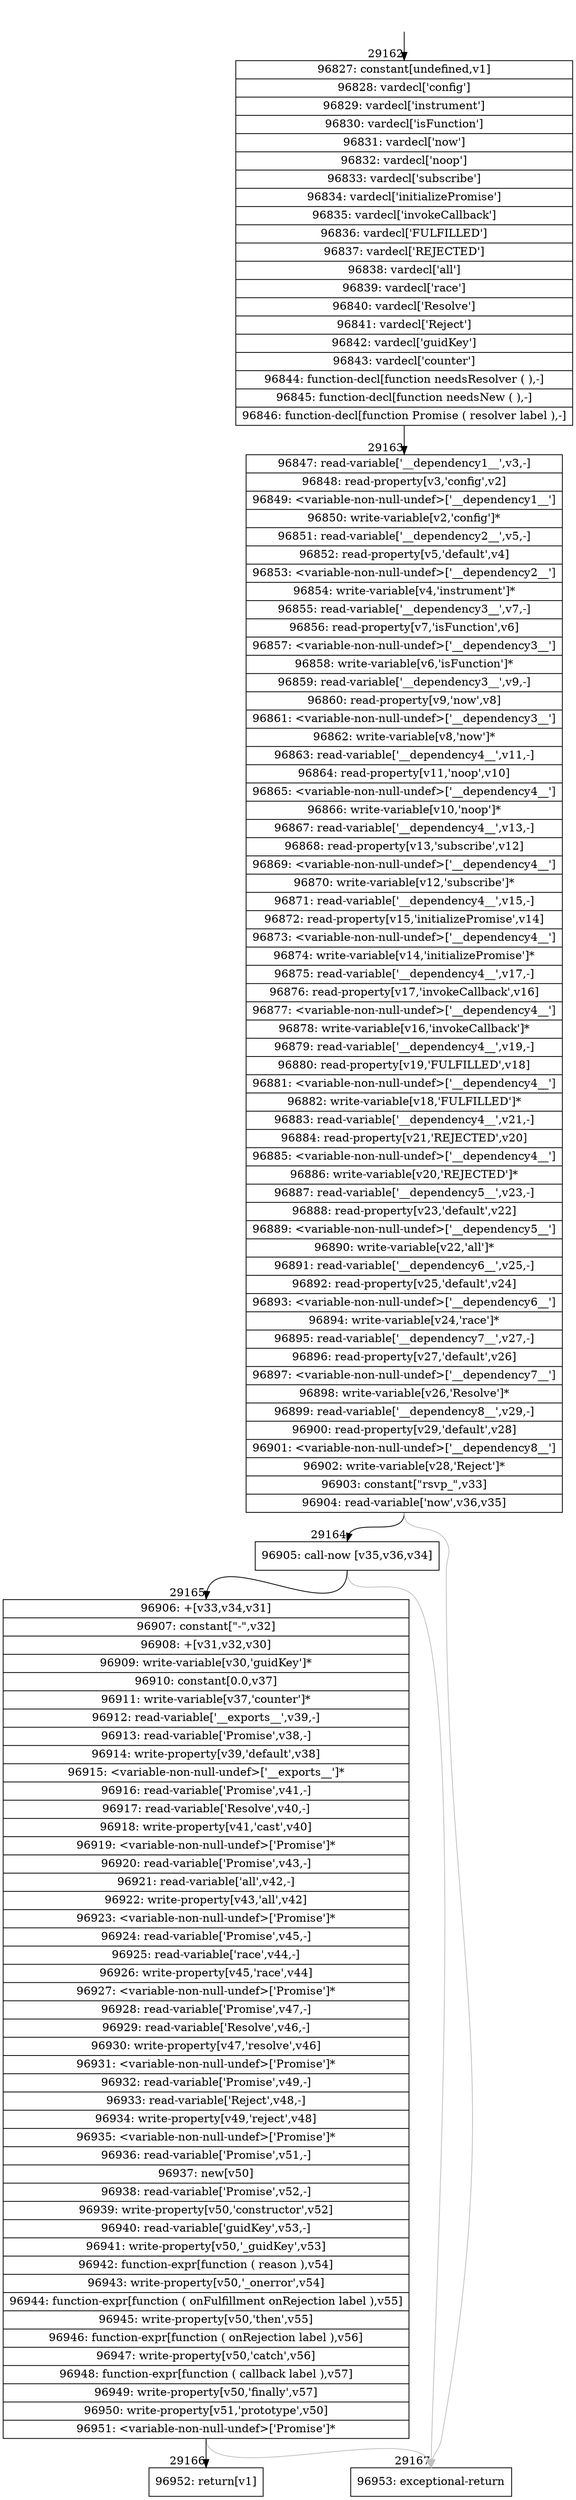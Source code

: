 digraph {
rankdir="TD"
BB_entry2568[shape=none,label=""];
BB_entry2568 -> BB29162 [tailport=s, headport=n, headlabel="    29162"]
BB29162 [shape=record label="{96827: constant[undefined,v1]|96828: vardecl['config']|96829: vardecl['instrument']|96830: vardecl['isFunction']|96831: vardecl['now']|96832: vardecl['noop']|96833: vardecl['subscribe']|96834: vardecl['initializePromise']|96835: vardecl['invokeCallback']|96836: vardecl['FULFILLED']|96837: vardecl['REJECTED']|96838: vardecl['all']|96839: vardecl['race']|96840: vardecl['Resolve']|96841: vardecl['Reject']|96842: vardecl['guidKey']|96843: vardecl['counter']|96844: function-decl[function needsResolver ( ),-]|96845: function-decl[function needsNew ( ),-]|96846: function-decl[function Promise ( resolver label ),-]}" ] 
BB29162 -> BB29163 [tailport=s, headport=n, headlabel="      29163"]
BB29163 [shape=record label="{96847: read-variable['__dependency1__',v3,-]|96848: read-property[v3,'config',v2]|96849: \<variable-non-null-undef\>['__dependency1__']|96850: write-variable[v2,'config']*|96851: read-variable['__dependency2__',v5,-]|96852: read-property[v5,'default',v4]|96853: \<variable-non-null-undef\>['__dependency2__']|96854: write-variable[v4,'instrument']*|96855: read-variable['__dependency3__',v7,-]|96856: read-property[v7,'isFunction',v6]|96857: \<variable-non-null-undef\>['__dependency3__']|96858: write-variable[v6,'isFunction']*|96859: read-variable['__dependency3__',v9,-]|96860: read-property[v9,'now',v8]|96861: \<variable-non-null-undef\>['__dependency3__']|96862: write-variable[v8,'now']*|96863: read-variable['__dependency4__',v11,-]|96864: read-property[v11,'noop',v10]|96865: \<variable-non-null-undef\>['__dependency4__']|96866: write-variable[v10,'noop']*|96867: read-variable['__dependency4__',v13,-]|96868: read-property[v13,'subscribe',v12]|96869: \<variable-non-null-undef\>['__dependency4__']|96870: write-variable[v12,'subscribe']*|96871: read-variable['__dependency4__',v15,-]|96872: read-property[v15,'initializePromise',v14]|96873: \<variable-non-null-undef\>['__dependency4__']|96874: write-variable[v14,'initializePromise']*|96875: read-variable['__dependency4__',v17,-]|96876: read-property[v17,'invokeCallback',v16]|96877: \<variable-non-null-undef\>['__dependency4__']|96878: write-variable[v16,'invokeCallback']*|96879: read-variable['__dependency4__',v19,-]|96880: read-property[v19,'FULFILLED',v18]|96881: \<variable-non-null-undef\>['__dependency4__']|96882: write-variable[v18,'FULFILLED']*|96883: read-variable['__dependency4__',v21,-]|96884: read-property[v21,'REJECTED',v20]|96885: \<variable-non-null-undef\>['__dependency4__']|96886: write-variable[v20,'REJECTED']*|96887: read-variable['__dependency5__',v23,-]|96888: read-property[v23,'default',v22]|96889: \<variable-non-null-undef\>['__dependency5__']|96890: write-variable[v22,'all']*|96891: read-variable['__dependency6__',v25,-]|96892: read-property[v25,'default',v24]|96893: \<variable-non-null-undef\>['__dependency6__']|96894: write-variable[v24,'race']*|96895: read-variable['__dependency7__',v27,-]|96896: read-property[v27,'default',v26]|96897: \<variable-non-null-undef\>['__dependency7__']|96898: write-variable[v26,'Resolve']*|96899: read-variable['__dependency8__',v29,-]|96900: read-property[v29,'default',v28]|96901: \<variable-non-null-undef\>['__dependency8__']|96902: write-variable[v28,'Reject']*|96903: constant[\"rsvp_\",v33]|96904: read-variable['now',v36,v35]}" ] 
BB29163 -> BB29164 [tailport=s, headport=n, headlabel="      29164"]
BB29163 -> BB29167 [tailport=s, headport=n, color=gray, headlabel="      29167"]
BB29164 [shape=record label="{96905: call-now [v35,v36,v34]}" ] 
BB29164 -> BB29165 [tailport=s, headport=n, headlabel="      29165"]
BB29164 -> BB29167 [tailport=s, headport=n, color=gray]
BB29165 [shape=record label="{96906: +[v33,v34,v31]|96907: constant[\"-\",v32]|96908: +[v31,v32,v30]|96909: write-variable[v30,'guidKey']*|96910: constant[0.0,v37]|96911: write-variable[v37,'counter']*|96912: read-variable['__exports__',v39,-]|96913: read-variable['Promise',v38,-]|96914: write-property[v39,'default',v38]|96915: \<variable-non-null-undef\>['__exports__']*|96916: read-variable['Promise',v41,-]|96917: read-variable['Resolve',v40,-]|96918: write-property[v41,'cast',v40]|96919: \<variable-non-null-undef\>['Promise']*|96920: read-variable['Promise',v43,-]|96921: read-variable['all',v42,-]|96922: write-property[v43,'all',v42]|96923: \<variable-non-null-undef\>['Promise']*|96924: read-variable['Promise',v45,-]|96925: read-variable['race',v44,-]|96926: write-property[v45,'race',v44]|96927: \<variable-non-null-undef\>['Promise']*|96928: read-variable['Promise',v47,-]|96929: read-variable['Resolve',v46,-]|96930: write-property[v47,'resolve',v46]|96931: \<variable-non-null-undef\>['Promise']*|96932: read-variable['Promise',v49,-]|96933: read-variable['Reject',v48,-]|96934: write-property[v49,'reject',v48]|96935: \<variable-non-null-undef\>['Promise']*|96936: read-variable['Promise',v51,-]|96937: new[v50]|96938: read-variable['Promise',v52,-]|96939: write-property[v50,'constructor',v52]|96940: read-variable['guidKey',v53,-]|96941: write-property[v50,'_guidKey',v53]|96942: function-expr[function ( reason ),v54]|96943: write-property[v50,'_onerror',v54]|96944: function-expr[function ( onFulfillment onRejection label ),v55]|96945: write-property[v50,'then',v55]|96946: function-expr[function ( onRejection label ),v56]|96947: write-property[v50,'catch',v56]|96948: function-expr[function ( callback label ),v57]|96949: write-property[v50,'finally',v57]|96950: write-property[v51,'prototype',v50]|96951: \<variable-non-null-undef\>['Promise']*}" ] 
BB29165 -> BB29166 [tailport=s, headport=n, headlabel="      29166"]
BB29165 -> BB29167 [tailport=s, headport=n, color=gray]
BB29166 [shape=record label="{96952: return[v1]}" ] 
BB29167 [shape=record label="{96953: exceptional-return}" ] 
//#$~ 52543
}
